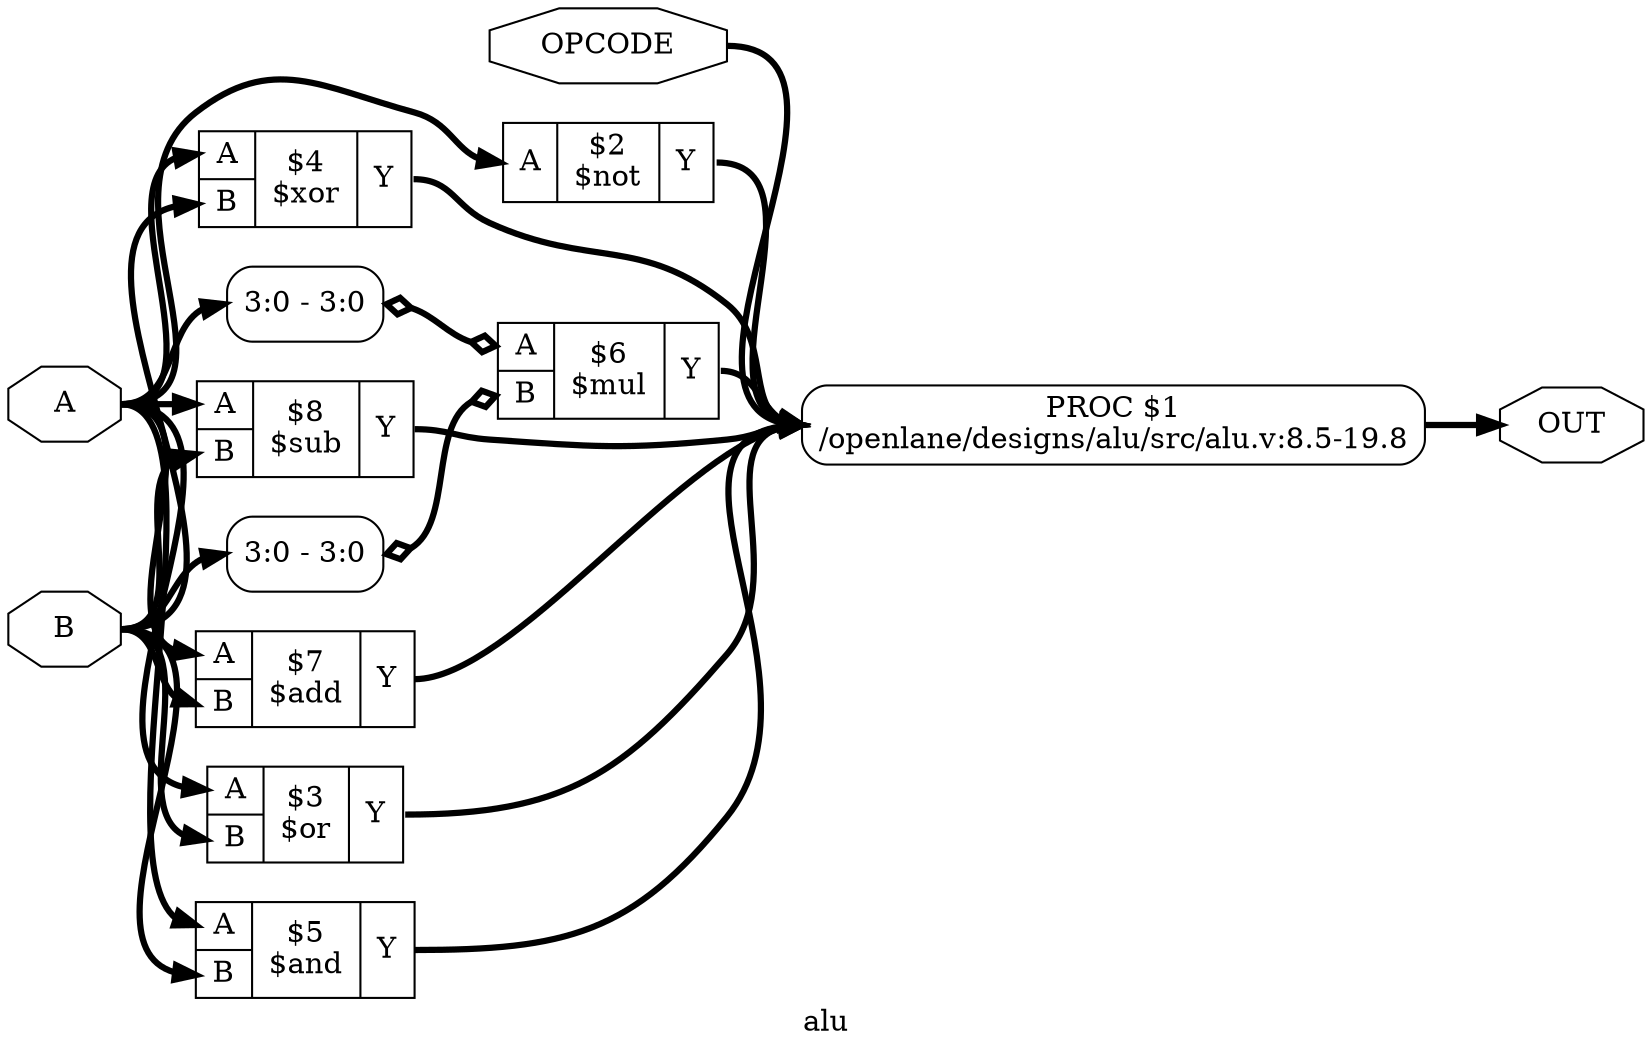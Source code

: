 digraph "alu" {
label="alu";
rankdir="LR";
remincross=true;
n10 [ shape=octagon, label="OUT", color="black", fontcolor="black" ];
n11 [ shape=octagon, label="OPCODE", color="black", fontcolor="black" ];
n12 [ shape=octagon, label="B", color="black", fontcolor="black" ];
n13 [ shape=octagon, label="A", color="black", fontcolor="black" ];
c15 [ shape=record, label="{{<p13> A|<p12> B}|$8\n$sub|{<p14> Y}}",  ];
c16 [ shape=record, label="{{<p13> A|<p12> B}|$7\n$add|{<p14> Y}}",  ];
c17 [ shape=record, label="{{<p13> A|<p12> B}|$6\n$mul|{<p14> Y}}",  ];
x0 [ shape=record, style=rounded, label="<s0> 3:0 - 3:0 ", color="black", fontcolor="black" ];
x0:e -> c17:p12:w [arrowhead=odiamond, arrowtail=odiamond, dir=both, color="black", fontcolor="black", style="setlinewidth(3)", label=""];
x1 [ shape=record, style=rounded, label="<s0> 3:0 - 3:0 ", color="black", fontcolor="black" ];
x1:e -> c17:p13:w [arrowhead=odiamond, arrowtail=odiamond, dir=both, color="black", fontcolor="black", style="setlinewidth(3)", label=""];
c18 [ shape=record, label="{{<p13> A|<p12> B}|$5\n$and|{<p14> Y}}",  ];
c19 [ shape=record, label="{{<p13> A|<p12> B}|$4\n$xor|{<p14> Y}}",  ];
c20 [ shape=record, label="{{<p13> A|<p12> B}|$3\n$or|{<p14> Y}}",  ];
c21 [ shape=record, label="{{<p13> A}|$2\n$not|{<p14> Y}}",  ];
p2 [shape=box, style=rounded, label="PROC $1\n/openlane/designs/alu/src/alu.v:8.5-19.8", ];
c15:p14:e -> p2:w [color="black", fontcolor="black", style="setlinewidth(3)", label=""];
p2:e -> n10:w [color="black", fontcolor="black", style="setlinewidth(3)", label=""];
n11:e -> p2:w [color="black", fontcolor="black", style="setlinewidth(3)", label=""];
n12:e -> c15:p12:w [color="black", fontcolor="black", style="setlinewidth(3)", label=""];
n12:e -> c16:p12:w [color="black", fontcolor="black", style="setlinewidth(3)", label=""];
n12:e -> c18:p12:w [color="black", fontcolor="black", style="setlinewidth(3)", label=""];
n12:e -> c19:p12:w [color="black", fontcolor="black", style="setlinewidth(3)", label=""];
n12:e -> c20:p12:w [color="black", fontcolor="black", style="setlinewidth(3)", label=""];
n12:e -> x0:s0:w [color="black", fontcolor="black", style="setlinewidth(3)", label=""];
n13:e -> c15:p13:w [color="black", fontcolor="black", style="setlinewidth(3)", label=""];
n13:e -> c16:p13:w [color="black", fontcolor="black", style="setlinewidth(3)", label=""];
n13:e -> c18:p13:w [color="black", fontcolor="black", style="setlinewidth(3)", label=""];
n13:e -> c19:p13:w [color="black", fontcolor="black", style="setlinewidth(3)", label=""];
n13:e -> c20:p13:w [color="black", fontcolor="black", style="setlinewidth(3)", label=""];
n13:e -> c21:p13:w [color="black", fontcolor="black", style="setlinewidth(3)", label=""];
n13:e -> x1:s0:w [color="black", fontcolor="black", style="setlinewidth(3)", label=""];
c16:p14:e -> p2:w [color="black", fontcolor="black", style="setlinewidth(3)", label=""];
c17:p14:e -> p2:w [color="black", fontcolor="black", style="setlinewidth(3)", label=""];
c18:p14:e -> p2:w [color="black", fontcolor="black", style="setlinewidth(3)", label=""];
c19:p14:e -> p2:w [color="black", fontcolor="black", style="setlinewidth(3)", label=""];
c20:p14:e -> p2:w [color="black", fontcolor="black", style="setlinewidth(3)", label=""];
c21:p14:e -> p2:w [color="black", fontcolor="black", style="setlinewidth(3)", label=""];
}
